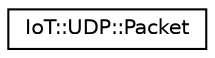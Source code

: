 digraph "Graphical Class Hierarchy"
{
 // LATEX_PDF_SIZE
  edge [fontname="Helvetica",fontsize="10",labelfontname="Helvetica",labelfontsize="10"];
  node [fontname="Helvetica",fontsize="10",shape=record];
  rankdir="LR";
  Node0 [label="IoT::UDP::Packet",height=0.2,width=0.4,color="black", fillcolor="white", style="filled",URL="$structIoT_1_1UDP_1_1Packet.html",tooltip="A UDP packet."];
}
